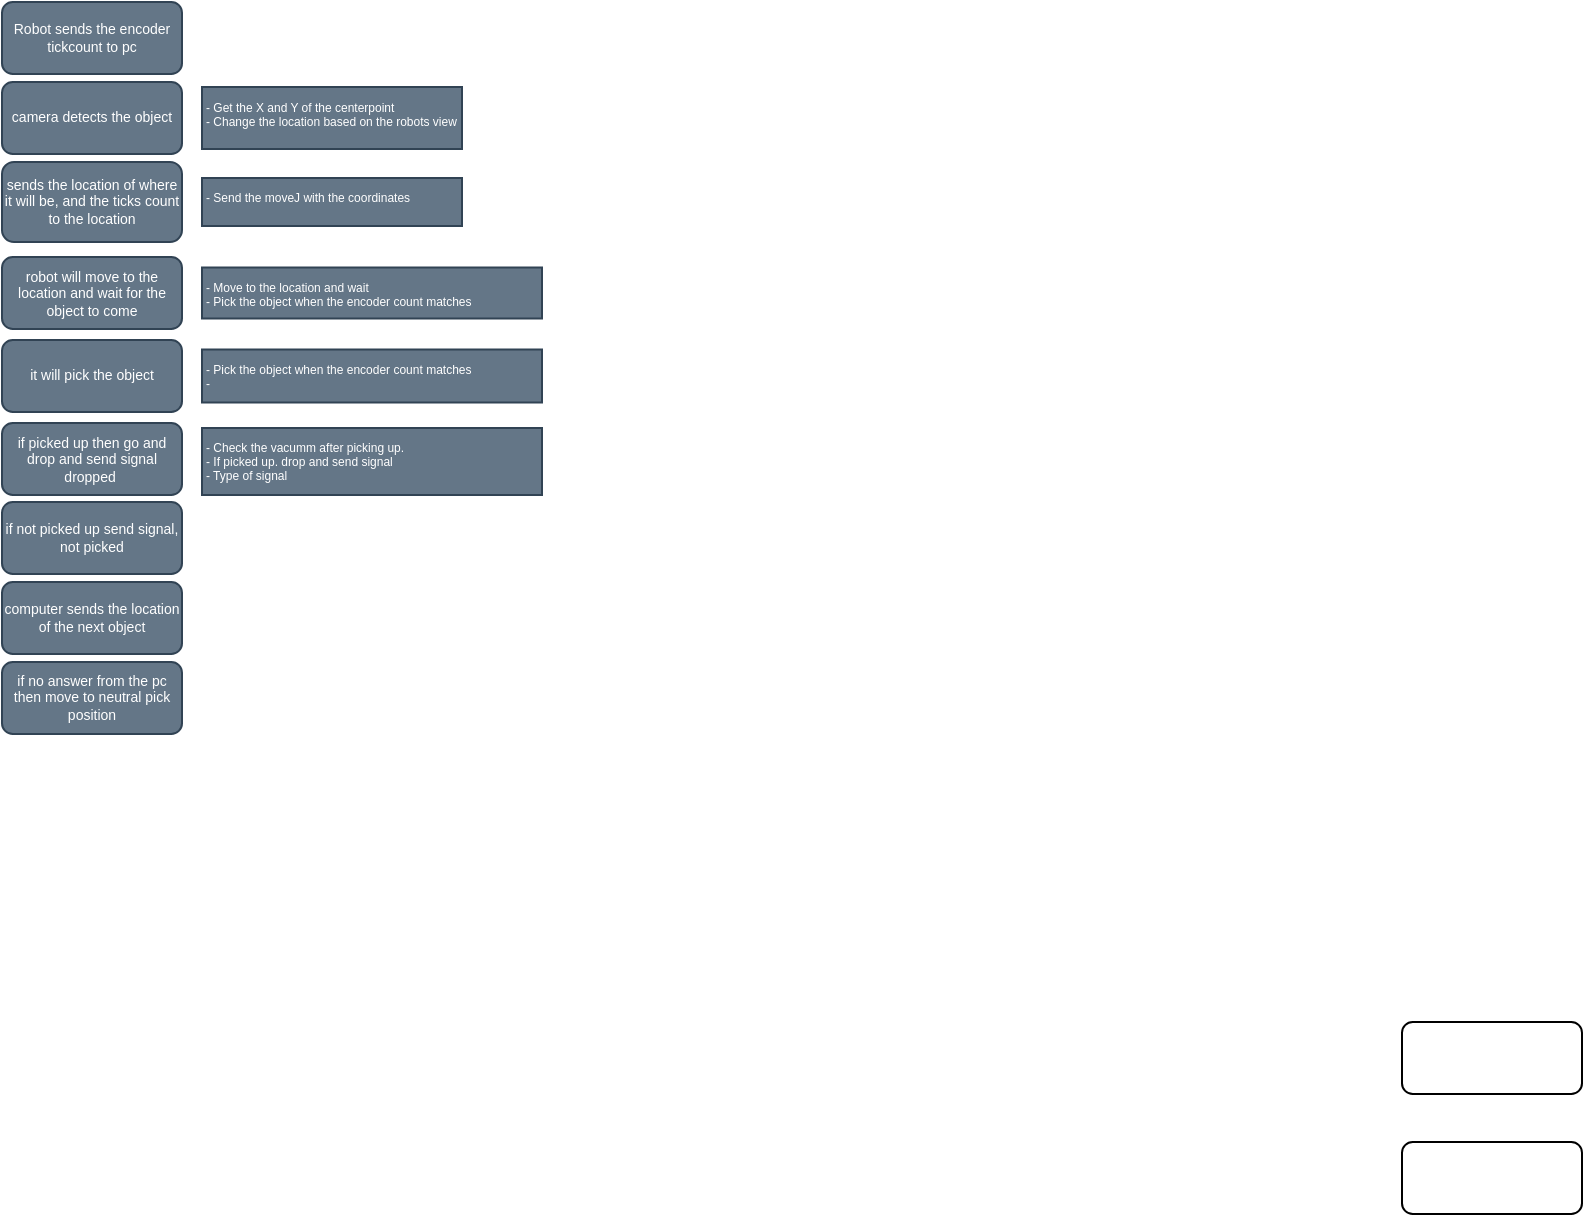 <mxfile version="21.2.2" type="device">
  <diagram name="Page-1" id="LyqZY6KkNUmO3at2b9Nw">
    <mxGraphModel dx="1783" dy="397" grid="0" gridSize="10" guides="1" tooltips="1" connect="1" arrows="1" fold="1" page="1" pageScale="1" pageWidth="1100" pageHeight="850" math="0" shadow="0">
      <root>
        <mxCell id="0" />
        <mxCell id="1" parent="0" />
        <mxCell id="tiBrjMvVy3Kj4YKHYdIc-1" value="camera detects the object" style="rounded=1;whiteSpace=wrap;html=1;fontSize=7;fillColor=#647687;strokeColor=#314354;fontColor=#ffffff;" parent="1" vertex="1">
          <mxGeometry x="-690" y="270" width="90" height="36" as="geometry" />
        </mxCell>
        <mxCell id="tiBrjMvVy3Kj4YKHYdIc-2" value="sends the location of where it will be, and the ticks count to the location" style="rounded=1;whiteSpace=wrap;html=1;fontSize=7;fillColor=#647687;strokeColor=#314354;fontColor=#ffffff;" parent="1" vertex="1">
          <mxGeometry x="-690" y="310" width="90" height="40" as="geometry" />
        </mxCell>
        <mxCell id="tiBrjMvVy3Kj4YKHYdIc-3" value="robot will move to the location and wait for the object to come " style="rounded=1;whiteSpace=wrap;html=1;fontSize=7;fillColor=#647687;strokeColor=#314354;fontColor=#ffffff;" parent="1" vertex="1">
          <mxGeometry x="-690" y="357.5" width="90" height="36" as="geometry" />
        </mxCell>
        <mxCell id="tiBrjMvVy3Kj4YKHYdIc-4" value="" style="rounded=1;whiteSpace=wrap;html=1;fontSize=7;" parent="1" vertex="1">
          <mxGeometry x="10" y="800" width="90" height="36" as="geometry" />
        </mxCell>
        <mxCell id="tiBrjMvVy3Kj4YKHYdIc-5" value="" style="rounded=1;whiteSpace=wrap;html=1;fontSize=7;" parent="1" vertex="1">
          <mxGeometry x="10" y="740" width="90" height="36" as="geometry" />
        </mxCell>
        <mxCell id="tiBrjMvVy3Kj4YKHYdIc-6" value="if no answer from the pc then move to neutral pick position " style="rounded=1;whiteSpace=wrap;html=1;fontSize=7;fillColor=#647687;strokeColor=#314354;fontColor=#ffffff;" parent="1" vertex="1">
          <mxGeometry x="-690" y="560" width="90" height="36" as="geometry" />
        </mxCell>
        <mxCell id="tiBrjMvVy3Kj4YKHYdIc-7" value="Robot sends the encoder tickcount to pc" style="rounded=1;whiteSpace=wrap;html=1;fontSize=7;fillColor=#647687;strokeColor=#314354;fontColor=#ffffff;" parent="1" vertex="1">
          <mxGeometry x="-690" y="230" width="90" height="36" as="geometry" />
        </mxCell>
        <mxCell id="tiBrjMvVy3Kj4YKHYdIc-8" value="computer sends the location of the next object " style="rounded=1;whiteSpace=wrap;html=1;fontSize=7;fillColor=#647687;strokeColor=#314354;fontColor=#ffffff;" parent="1" vertex="1">
          <mxGeometry x="-690" y="520" width="90" height="36" as="geometry" />
        </mxCell>
        <mxCell id="tiBrjMvVy3Kj4YKHYdIc-9" value="it will pick the object" style="rounded=1;whiteSpace=wrap;html=1;fontSize=7;fillColor=#647687;strokeColor=#314354;fontColor=#ffffff;" parent="1" vertex="1">
          <mxGeometry x="-690" y="399" width="90" height="36" as="geometry" />
        </mxCell>
        <mxCell id="tiBrjMvVy3Kj4YKHYdIc-10" value="&lt;div style=&quot;font-size: 7px;&quot;&gt;if not picked up send signal, not picked &lt;br style=&quot;font-size: 7px;&quot;&gt;&lt;/div&gt;" style="rounded=1;whiteSpace=wrap;html=1;fontSize=7;fillColor=#647687;strokeColor=#314354;fontColor=#ffffff;" parent="1" vertex="1">
          <mxGeometry x="-690" y="480" width="90" height="36" as="geometry" />
        </mxCell>
        <mxCell id="tiBrjMvVy3Kj4YKHYdIc-11" value="if picked up then go and drop and send signal dropped&amp;nbsp; " style="rounded=1;whiteSpace=wrap;html=1;fontSize=7;fillColor=#647687;strokeColor=#314354;fontColor=#ffffff;" parent="1" vertex="1">
          <mxGeometry x="-690" y="440.5" width="90" height="36" as="geometry" />
        </mxCell>
        <mxCell id="TQ_MRLcAaZdKzZCNnS61-11" value="&lt;div&gt;&lt;font style=&quot;font-size: 6px;&quot;&gt;- Get the X and &lt;/font&gt;&lt;font style=&quot;font-size: 6px;&quot;&gt;Y of the centerpoint &lt;br&gt;&lt;/font&gt;&lt;/div&gt;&lt;div&gt;&lt;font style=&quot;font-size: 6px;&quot;&gt;- Change the location based on the robots view&lt;/font&gt;&lt;/div&gt;&lt;div&gt;&lt;font style=&quot;font-size: 6px;&quot;&gt;&lt;br&gt;&lt;/font&gt;&lt;/div&gt;" style="text;html=1;strokeColor=#314354;fillColor=#647687;align=left;verticalAlign=top;whiteSpace=wrap;rounded=0;fontSize=6;fontColor=#ffffff;" parent="1" vertex="1">
          <mxGeometry x="-590" y="272.5" width="130" height="31" as="geometry" />
        </mxCell>
        <mxCell id="TQ_MRLcAaZdKzZCNnS61-12" value="&lt;div&gt;&lt;font style=&quot;font-size: 6px;&quot;&gt;- Send the moveJ with the coordinates&lt;br&gt;&lt;/font&gt;&lt;/div&gt;&lt;div&gt;&lt;font style=&quot;font-size: 6px;&quot;&gt;&lt;br&gt;&lt;/font&gt;&lt;/div&gt;" style="text;html=1;strokeColor=#314354;fillColor=#647687;align=left;verticalAlign=top;whiteSpace=wrap;rounded=0;fontSize=6;fontColor=#ffffff;" parent="1" vertex="1">
          <mxGeometry x="-590" y="318" width="130" height="24" as="geometry" />
        </mxCell>
        <mxCell id="TQ_MRLcAaZdKzZCNnS61-13" value="&lt;div&gt;&lt;font style=&quot;font-size: 6px;&quot;&gt;- Move to the location and wait&lt;br&gt;&lt;/font&gt;&lt;/div&gt;&lt;div&gt;&lt;font style=&quot;font-size: 6px;&quot;&gt;- Pick the object when the encoder count matches &lt;br&gt;&lt;/font&gt;&lt;/div&gt;" style="text;html=1;strokeColor=#314354;fillColor=#647687;align=left;verticalAlign=top;whiteSpace=wrap;rounded=0;fontSize=6;fontColor=#ffffff;" parent="1" vertex="1">
          <mxGeometry x="-590" y="362.75" width="170" height="25.5" as="geometry" />
        </mxCell>
        <mxCell id="TQ_MRLcAaZdKzZCNnS61-14" value="&lt;div&gt;&lt;font style=&quot;font-size: 6px;&quot;&gt;- Pick the object when the encoder count matches &lt;br&gt;&lt;/font&gt;&lt;/div&gt;&lt;div&gt;&lt;font style=&quot;font-size: 6px;&quot;&gt;- &lt;br&gt;&lt;/font&gt;&lt;/div&gt;" style="text;html=1;strokeColor=#314354;fillColor=#647687;align=left;verticalAlign=top;whiteSpace=wrap;rounded=0;fontSize=6;fontColor=#ffffff;" parent="1" vertex="1">
          <mxGeometry x="-590" y="403.75" width="170" height="26.5" as="geometry" />
        </mxCell>
        <mxCell id="TQ_MRLcAaZdKzZCNnS61-15" value="&lt;div&gt;&lt;font style=&quot;font-size: 6px;&quot;&gt;- Check the vacumm after picking up.&lt;br&gt;&lt;/font&gt;&lt;/div&gt;&lt;div&gt;- If picked up. drop and send signal &lt;br&gt;&lt;/div&gt;&lt;div&gt;- Type of signal &lt;br&gt;&lt;/div&gt;" style="text;html=1;strokeColor=#314354;fillColor=#647687;align=left;verticalAlign=top;whiteSpace=wrap;rounded=0;fontSize=6;fontColor=#ffffff;" parent="1" vertex="1">
          <mxGeometry x="-590" y="443" width="170" height="33.5" as="geometry" />
        </mxCell>
      </root>
    </mxGraphModel>
  </diagram>
</mxfile>
